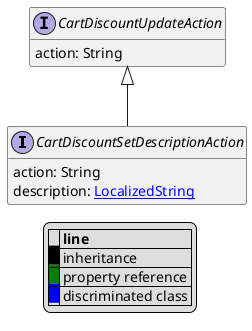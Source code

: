 @startuml

hide empty fields
hide empty methods
legend
|= |= line |
|<back:black>   </back>| inheritance |
|<back:green>   </back>| property reference |
|<back:blue>   </back>| discriminated class |
endlegend
interface CartDiscountSetDescriptionAction [[CartDiscountSetDescriptionAction.svg]] extends CartDiscountUpdateAction {
    action: String
    description: [[LocalizedString.svg LocalizedString]]
}
interface CartDiscountUpdateAction [[CartDiscountUpdateAction.svg]]  {
    action: String
}





@enduml
